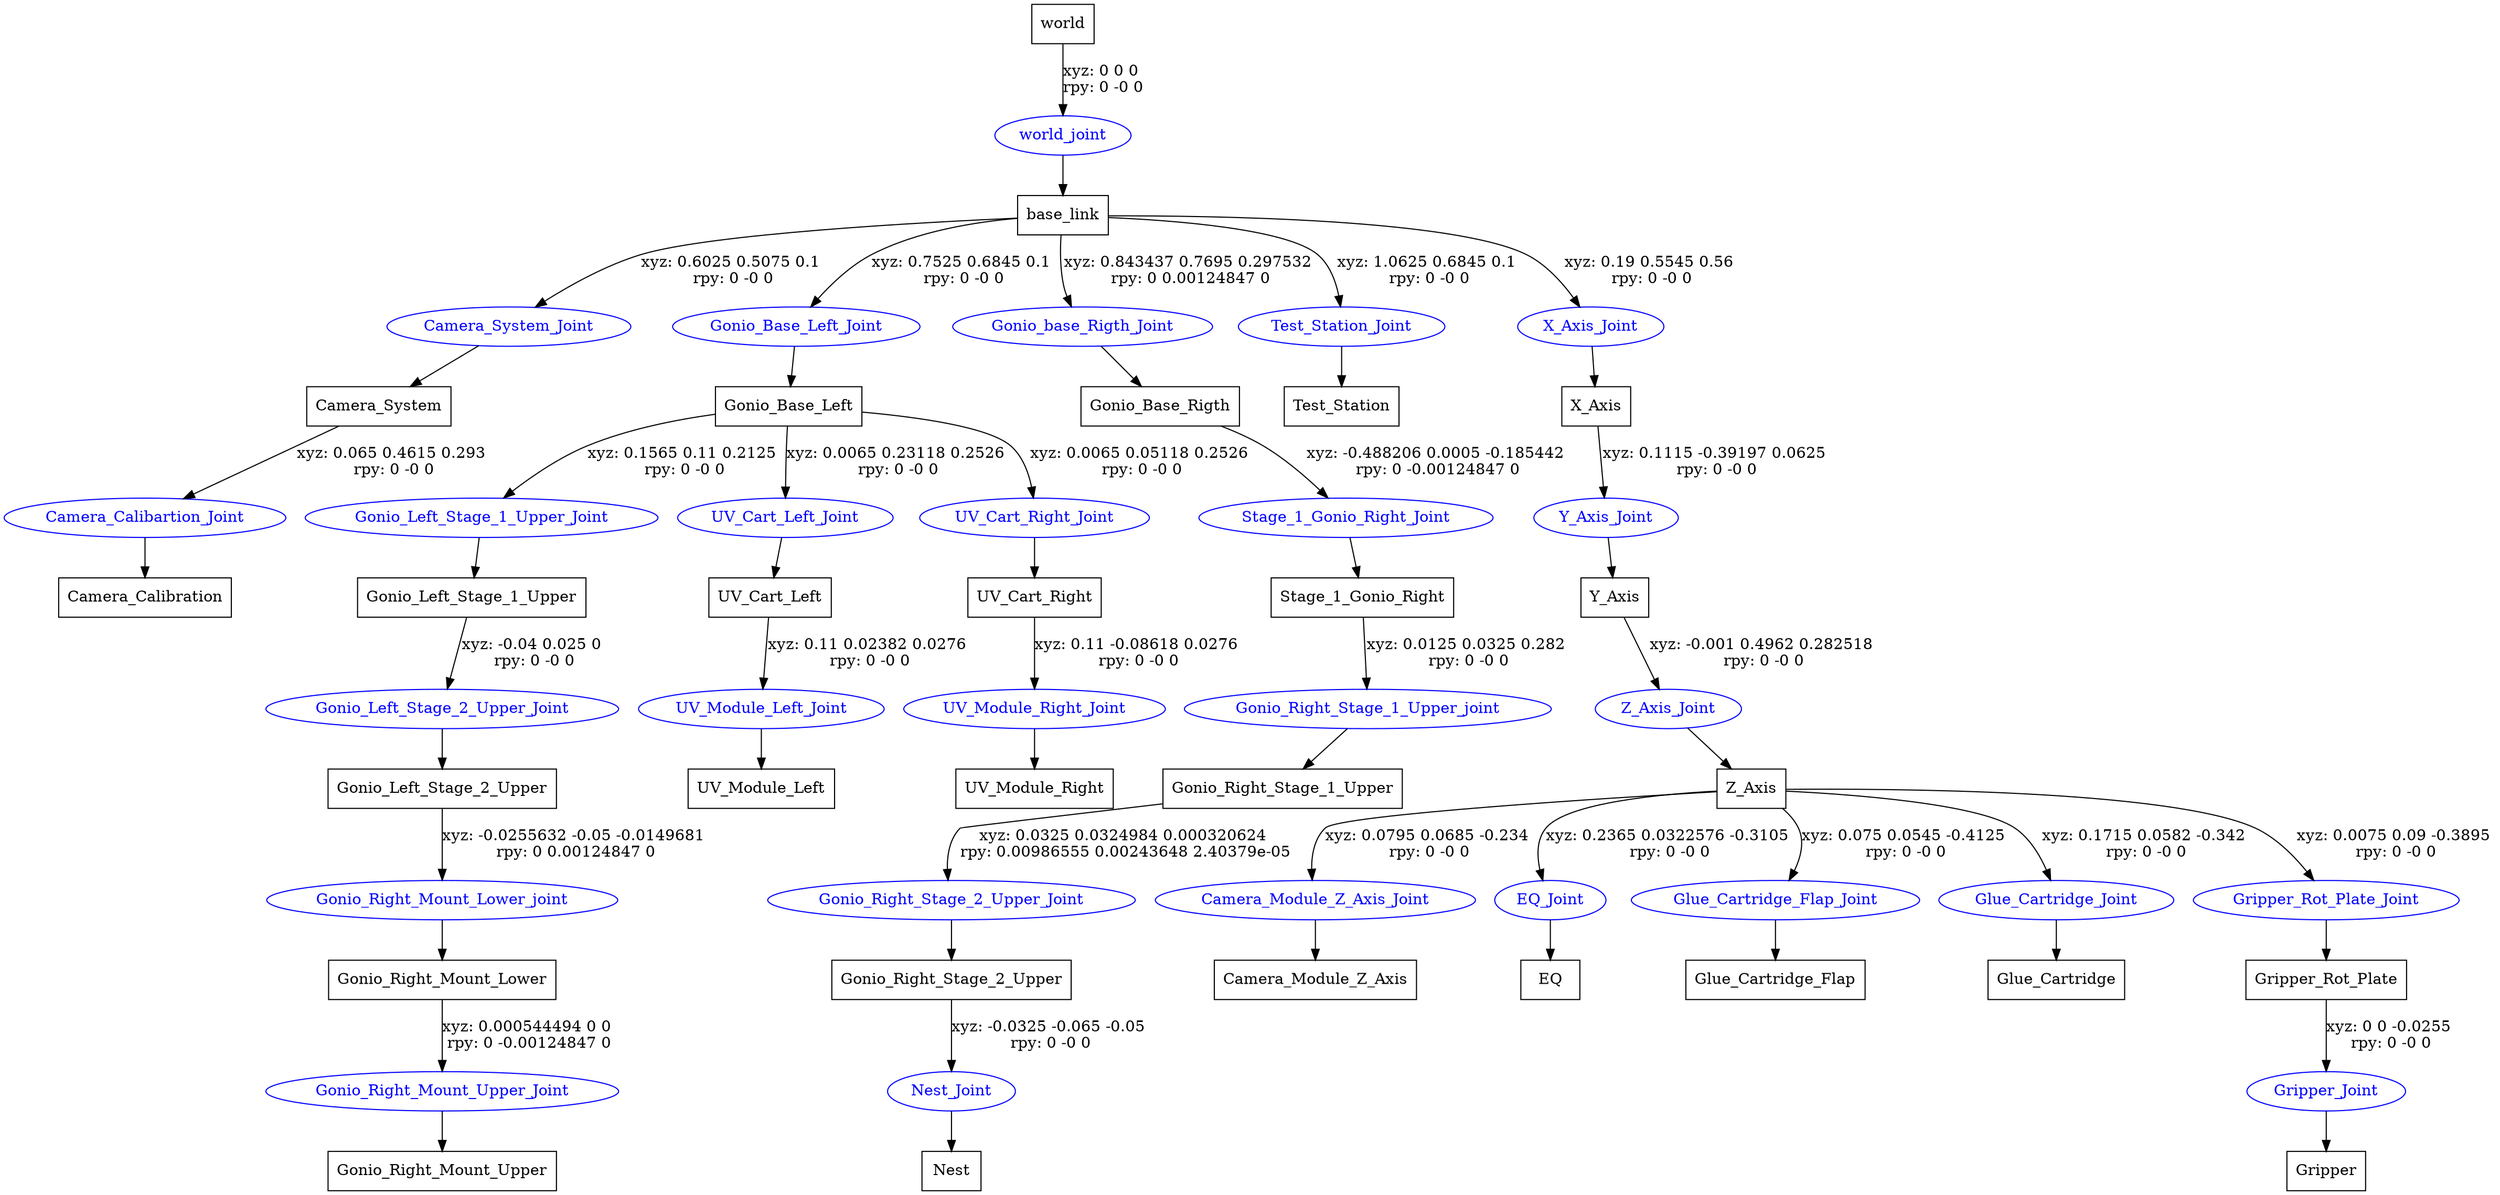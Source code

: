 digraph G {
node [shape=box];
"world" [label="world"];
"base_link" [label="base_link"];
"Camera_System" [label="Camera_System"];
"Camera_Calibration" [label="Camera_Calibration"];
"Gonio_Base_Left" [label="Gonio_Base_Left"];
"Gonio_Left_Stage_1_Upper" [label="Gonio_Left_Stage_1_Upper"];
"Gonio_Left_Stage_2_Upper" [label="Gonio_Left_Stage_2_Upper"];
"Gonio_Right_Mount_Lower" [label="Gonio_Right_Mount_Lower"];
"Gonio_Right_Mount_Upper" [label="Gonio_Right_Mount_Upper"];
"UV_Cart_Left" [label="UV_Cart_Left"];
"UV_Module_Left" [label="UV_Module_Left"];
"UV_Cart_Right" [label="UV_Cart_Right"];
"UV_Module_Right" [label="UV_Module_Right"];
"Gonio_Base_Rigth" [label="Gonio_Base_Rigth"];
"Stage_1_Gonio_Right" [label="Stage_1_Gonio_Right"];
"Gonio_Right_Stage_1_Upper" [label="Gonio_Right_Stage_1_Upper"];
"Gonio_Right_Stage_2_Upper" [label="Gonio_Right_Stage_2_Upper"];
"Nest" [label="Nest"];
"Test_Station" [label="Test_Station"];
"X_Axis" [label="X_Axis"];
"Y_Axis" [label="Y_Axis"];
"Z_Axis" [label="Z_Axis"];
"Camera_Module_Z_Axis" [label="Camera_Module_Z_Axis"];
"EQ" [label="EQ"];
"Glue_Cartridge_Flap" [label="Glue_Cartridge_Flap"];
"Glue_Cartridge" [label="Glue_Cartridge"];
"Gripper_Rot_Plate" [label="Gripper_Rot_Plate"];
"Gripper" [label="Gripper"];
node [shape=ellipse, color=blue, fontcolor=blue];
"world" -> "world_joint" [label="xyz: 0 0 0 \nrpy: 0 -0 0"]
"world_joint" -> "base_link"
"base_link" -> "Camera_System_Joint" [label="xyz: 0.6025 0.5075 0.1 \nrpy: 0 -0 0"]
"Camera_System_Joint" -> "Camera_System"
"Camera_System" -> "Camera_Calibartion_Joint" [label="xyz: 0.065 0.4615 0.293 \nrpy: 0 -0 0"]
"Camera_Calibartion_Joint" -> "Camera_Calibration"
"base_link" -> "Gonio_Base_Left_Joint" [label="xyz: 0.7525 0.6845 0.1 \nrpy: 0 -0 0"]
"Gonio_Base_Left_Joint" -> "Gonio_Base_Left"
"Gonio_Base_Left" -> "Gonio_Left_Stage_1_Upper_Joint" [label="xyz: 0.1565 0.11 0.2125 \nrpy: 0 -0 0"]
"Gonio_Left_Stage_1_Upper_Joint" -> "Gonio_Left_Stage_1_Upper"
"Gonio_Left_Stage_1_Upper" -> "Gonio_Left_Stage_2_Upper_Joint" [label="xyz: -0.04 0.025 0 \nrpy: 0 -0 0"]
"Gonio_Left_Stage_2_Upper_Joint" -> "Gonio_Left_Stage_2_Upper"
"Gonio_Left_Stage_2_Upper" -> "Gonio_Right_Mount_Lower_joint" [label="xyz: -0.0255632 -0.05 -0.0149681 \nrpy: 0 0.00124847 0"]
"Gonio_Right_Mount_Lower_joint" -> "Gonio_Right_Mount_Lower"
"Gonio_Right_Mount_Lower" -> "Gonio_Right_Mount_Upper_Joint" [label="xyz: 0.000544494 0 0 \nrpy: 0 -0.00124847 0"]
"Gonio_Right_Mount_Upper_Joint" -> "Gonio_Right_Mount_Upper"
"Gonio_Base_Left" -> "UV_Cart_Left_Joint" [label="xyz: 0.0065 0.23118 0.2526 \nrpy: 0 -0 0"]
"UV_Cart_Left_Joint" -> "UV_Cart_Left"
"UV_Cart_Left" -> "UV_Module_Left_Joint" [label="xyz: 0.11 0.02382 0.0276 \nrpy: 0 -0 0"]
"UV_Module_Left_Joint" -> "UV_Module_Left"
"Gonio_Base_Left" -> "UV_Cart_Right_Joint" [label="xyz: 0.0065 0.05118 0.2526 \nrpy: 0 -0 0"]
"UV_Cart_Right_Joint" -> "UV_Cart_Right"
"UV_Cart_Right" -> "UV_Module_Right_Joint" [label="xyz: 0.11 -0.08618 0.0276 \nrpy: 0 -0 0"]
"UV_Module_Right_Joint" -> "UV_Module_Right"
"base_link" -> "Gonio_base_Rigth_Joint" [label="xyz: 0.843437 0.7695 0.297532 \nrpy: 0 0.00124847 0"]
"Gonio_base_Rigth_Joint" -> "Gonio_Base_Rigth"
"Gonio_Base_Rigth" -> "Stage_1_Gonio_Right_Joint" [label="xyz: -0.488206 0.0005 -0.185442 \nrpy: 0 -0.00124847 0"]
"Stage_1_Gonio_Right_Joint" -> "Stage_1_Gonio_Right"
"Stage_1_Gonio_Right" -> "Gonio_Right_Stage_1_Upper_joint" [label="xyz: 0.0125 0.0325 0.282 \nrpy: 0 -0 0"]
"Gonio_Right_Stage_1_Upper_joint" -> "Gonio_Right_Stage_1_Upper"
"Gonio_Right_Stage_1_Upper" -> "Gonio_Right_Stage_2_Upper_Joint" [label="xyz: 0.0325 0.0324984 0.000320624 \nrpy: 0.00986555 0.00243648 2.40379e-05"]
"Gonio_Right_Stage_2_Upper_Joint" -> "Gonio_Right_Stage_2_Upper"
"Gonio_Right_Stage_2_Upper" -> "Nest_Joint" [label="xyz: -0.0325 -0.065 -0.05 \nrpy: 0 -0 0"]
"Nest_Joint" -> "Nest"
"base_link" -> "Test_Station_Joint" [label="xyz: 1.0625 0.6845 0.1 \nrpy: 0 -0 0"]
"Test_Station_Joint" -> "Test_Station"
"base_link" -> "X_Axis_Joint" [label="xyz: 0.19 0.5545 0.56 \nrpy: 0 -0 0"]
"X_Axis_Joint" -> "X_Axis"
"X_Axis" -> "Y_Axis_Joint" [label="xyz: 0.1115 -0.39197 0.0625 \nrpy: 0 -0 0"]
"Y_Axis_Joint" -> "Y_Axis"
"Y_Axis" -> "Z_Axis_Joint" [label="xyz: -0.001 0.4962 0.282518 \nrpy: 0 -0 0"]
"Z_Axis_Joint" -> "Z_Axis"
"Z_Axis" -> "Camera_Module_Z_Axis_Joint" [label="xyz: 0.0795 0.0685 -0.234 \nrpy: 0 -0 0"]
"Camera_Module_Z_Axis_Joint" -> "Camera_Module_Z_Axis"
"Z_Axis" -> "EQ_Joint" [label="xyz: 0.2365 0.0322576 -0.3105 \nrpy: 0 -0 0"]
"EQ_Joint" -> "EQ"
"Z_Axis" -> "Glue_Cartridge_Flap_Joint" [label="xyz: 0.075 0.0545 -0.4125 \nrpy: 0 -0 0"]
"Glue_Cartridge_Flap_Joint" -> "Glue_Cartridge_Flap"
"Z_Axis" -> "Glue_Cartridge_Joint" [label="xyz: 0.1715 0.0582 -0.342 \nrpy: 0 -0 0"]
"Glue_Cartridge_Joint" -> "Glue_Cartridge"
"Z_Axis" -> "Gripper_Rot_Plate_Joint" [label="xyz: 0.0075 0.09 -0.3895 \nrpy: 0 -0 0"]
"Gripper_Rot_Plate_Joint" -> "Gripper_Rot_Plate"
"Gripper_Rot_Plate" -> "Gripper_Joint" [label="xyz: 0 0 -0.0255 \nrpy: 0 -0 0"]
"Gripper_Joint" -> "Gripper"
}
